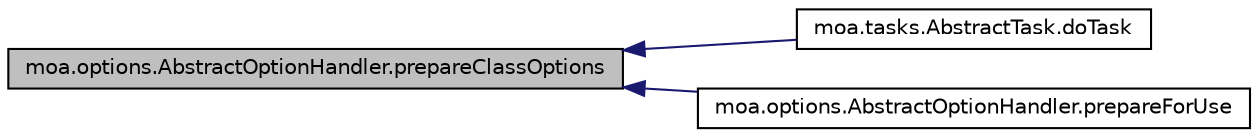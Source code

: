 digraph G
{
  edge [fontname="Helvetica",fontsize="10",labelfontname="Helvetica",labelfontsize="10"];
  node [fontname="Helvetica",fontsize="10",shape=record];
  rankdir=LR;
  Node1 [label="moa.options.AbstractOptionHandler.prepareClassOptions",height=0.2,width=0.4,color="black", fillcolor="grey75", style="filled" fontcolor="black"];
  Node1 -> Node2 [dir=back,color="midnightblue",fontsize="10",style="solid",fontname="Helvetica"];
  Node2 [label="moa.tasks.AbstractTask.doTask",height=0.2,width=0.4,color="black", fillcolor="white", style="filled",URL="$classmoa_1_1tasks_1_1AbstractTask.html#aaffeb304f0009dcd5e3c1f0df3b3b533",tooltip="This method performs this task."];
  Node1 -> Node3 [dir=back,color="midnightblue",fontsize="10",style="solid",fontname="Helvetica"];
  Node3 [label="moa.options.AbstractOptionHandler.prepareForUse",height=0.2,width=0.4,color="black", fillcolor="white", style="filled",URL="$classmoa_1_1options_1_1AbstractOptionHandler.html#ad29bc9f3a12d78324a56c80dac4784ae",tooltip="This method prepares this object for use."];
}

